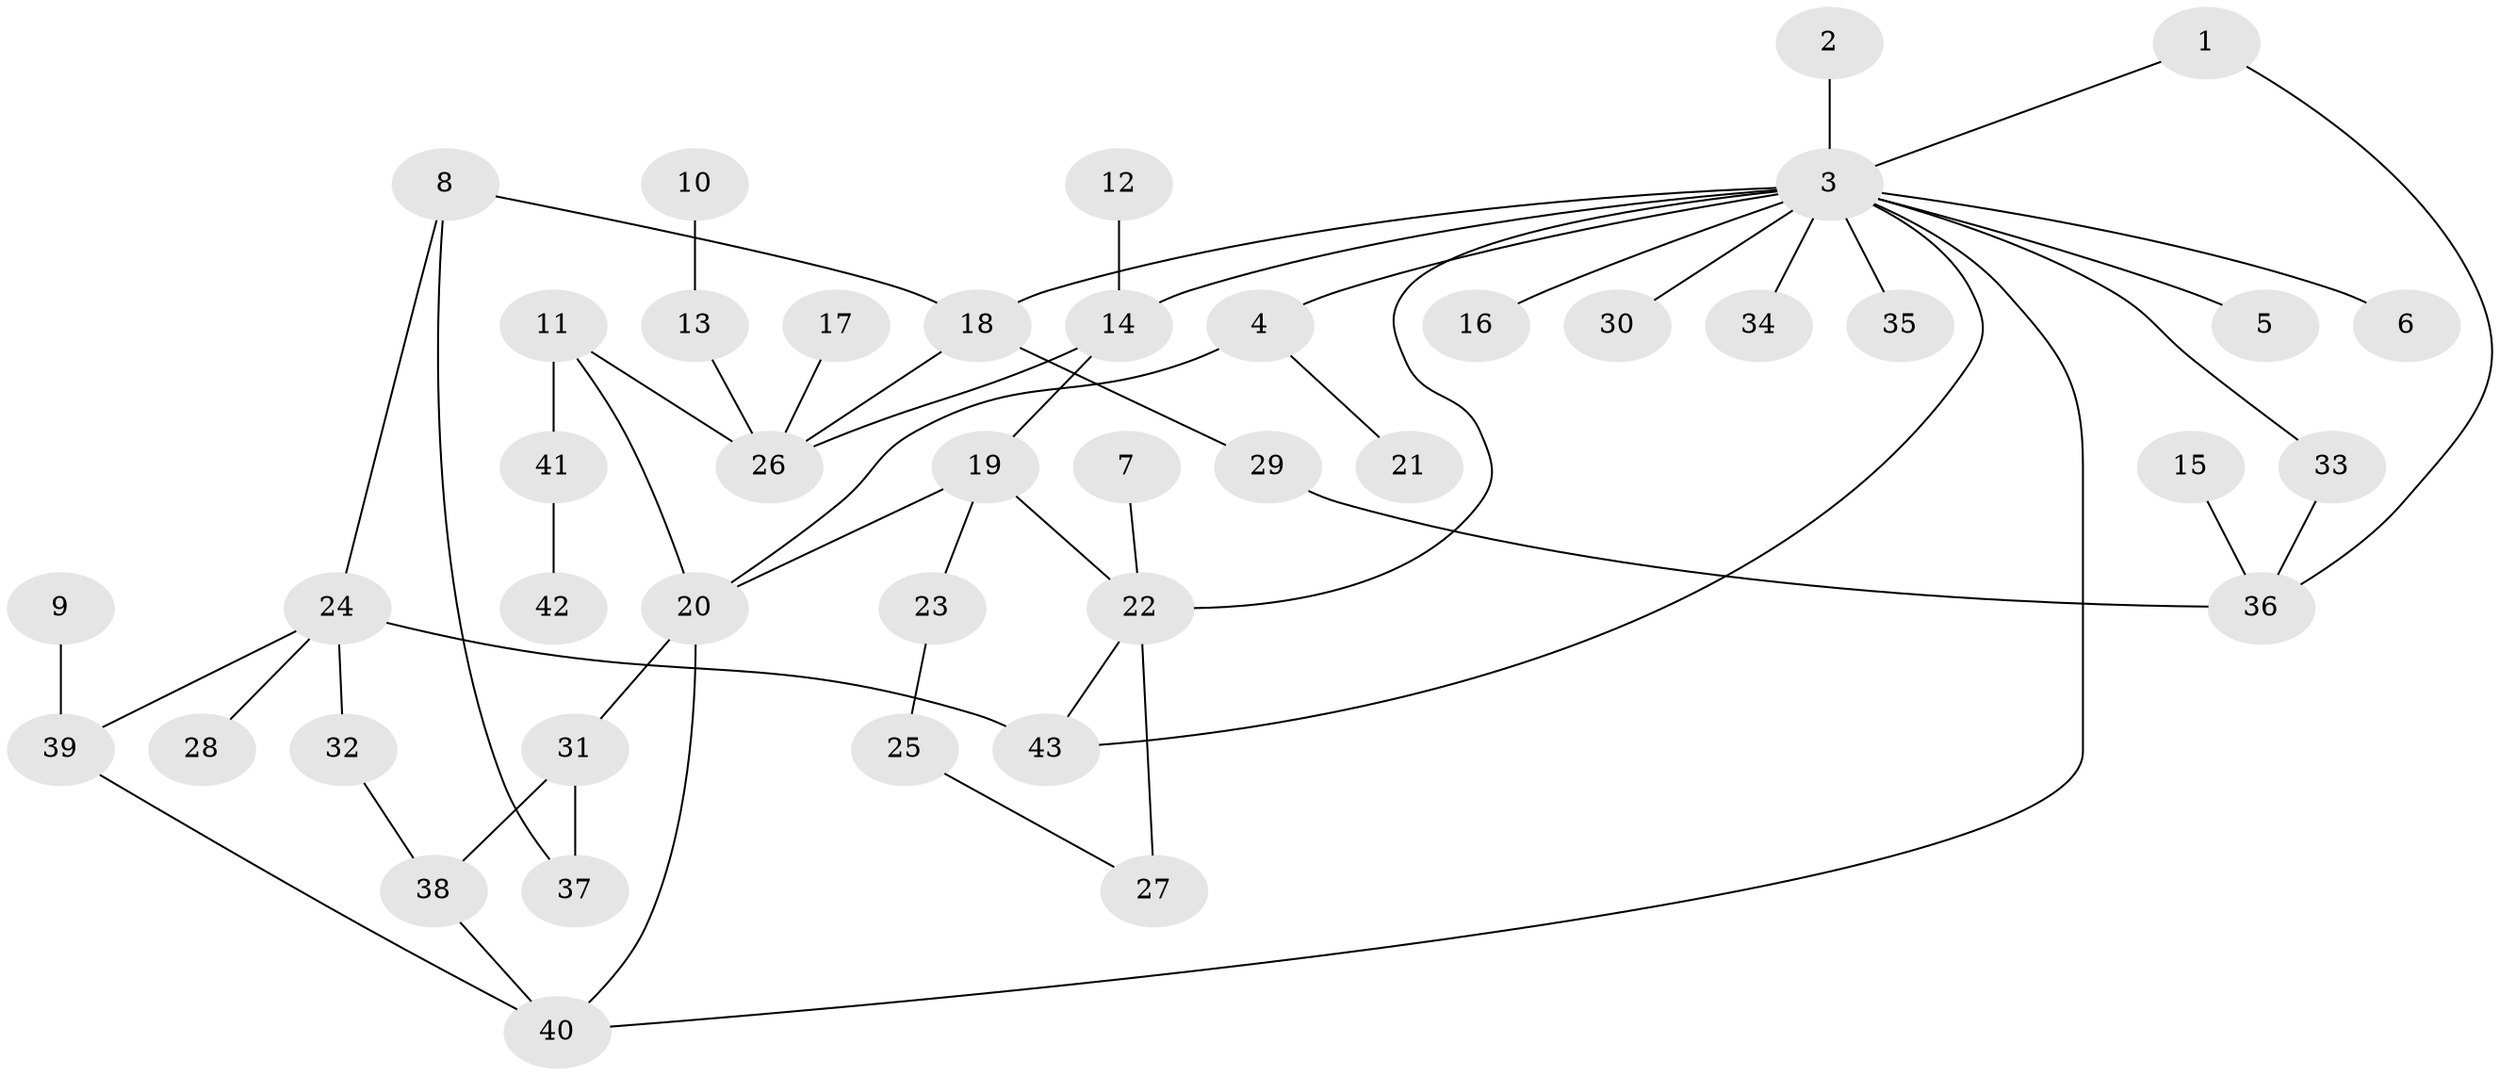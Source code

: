 // original degree distribution, {16: 0.014285714285714285, 6: 0.05714285714285714, 2: 0.17142857142857143, 5: 0.02857142857142857, 1: 0.44285714285714284, 4: 0.1, 3: 0.18571428571428572}
// Generated by graph-tools (version 1.1) at 2025/36/03/04/25 23:36:43]
// undirected, 43 vertices, 56 edges
graph export_dot {
  node [color=gray90,style=filled];
  1;
  2;
  3;
  4;
  5;
  6;
  7;
  8;
  9;
  10;
  11;
  12;
  13;
  14;
  15;
  16;
  17;
  18;
  19;
  20;
  21;
  22;
  23;
  24;
  25;
  26;
  27;
  28;
  29;
  30;
  31;
  32;
  33;
  34;
  35;
  36;
  37;
  38;
  39;
  40;
  41;
  42;
  43;
  1 -- 3 [weight=1.0];
  1 -- 36 [weight=1.0];
  2 -- 3 [weight=1.0];
  3 -- 4 [weight=1.0];
  3 -- 5 [weight=1.0];
  3 -- 6 [weight=1.0];
  3 -- 14 [weight=1.0];
  3 -- 16 [weight=1.0];
  3 -- 18 [weight=1.0];
  3 -- 22 [weight=1.0];
  3 -- 30 [weight=1.0];
  3 -- 33 [weight=1.0];
  3 -- 34 [weight=1.0];
  3 -- 35 [weight=1.0];
  3 -- 40 [weight=1.0];
  3 -- 43 [weight=1.0];
  4 -- 20 [weight=1.0];
  4 -- 21 [weight=1.0];
  7 -- 22 [weight=1.0];
  8 -- 18 [weight=1.0];
  8 -- 24 [weight=1.0];
  8 -- 37 [weight=1.0];
  9 -- 39 [weight=1.0];
  10 -- 13 [weight=1.0];
  11 -- 20 [weight=1.0];
  11 -- 26 [weight=1.0];
  11 -- 41 [weight=1.0];
  12 -- 14 [weight=1.0];
  13 -- 26 [weight=1.0];
  14 -- 19 [weight=1.0];
  14 -- 26 [weight=1.0];
  15 -- 36 [weight=1.0];
  17 -- 26 [weight=1.0];
  18 -- 26 [weight=1.0];
  18 -- 29 [weight=1.0];
  19 -- 20 [weight=1.0];
  19 -- 22 [weight=1.0];
  19 -- 23 [weight=1.0];
  20 -- 31 [weight=1.0];
  20 -- 40 [weight=1.0];
  22 -- 27 [weight=2.0];
  22 -- 43 [weight=1.0];
  23 -- 25 [weight=1.0];
  24 -- 28 [weight=1.0];
  24 -- 32 [weight=1.0];
  24 -- 39 [weight=1.0];
  24 -- 43 [weight=1.0];
  25 -- 27 [weight=1.0];
  29 -- 36 [weight=1.0];
  31 -- 37 [weight=1.0];
  31 -- 38 [weight=1.0];
  32 -- 38 [weight=1.0];
  33 -- 36 [weight=1.0];
  38 -- 40 [weight=1.0];
  39 -- 40 [weight=1.0];
  41 -- 42 [weight=1.0];
}
